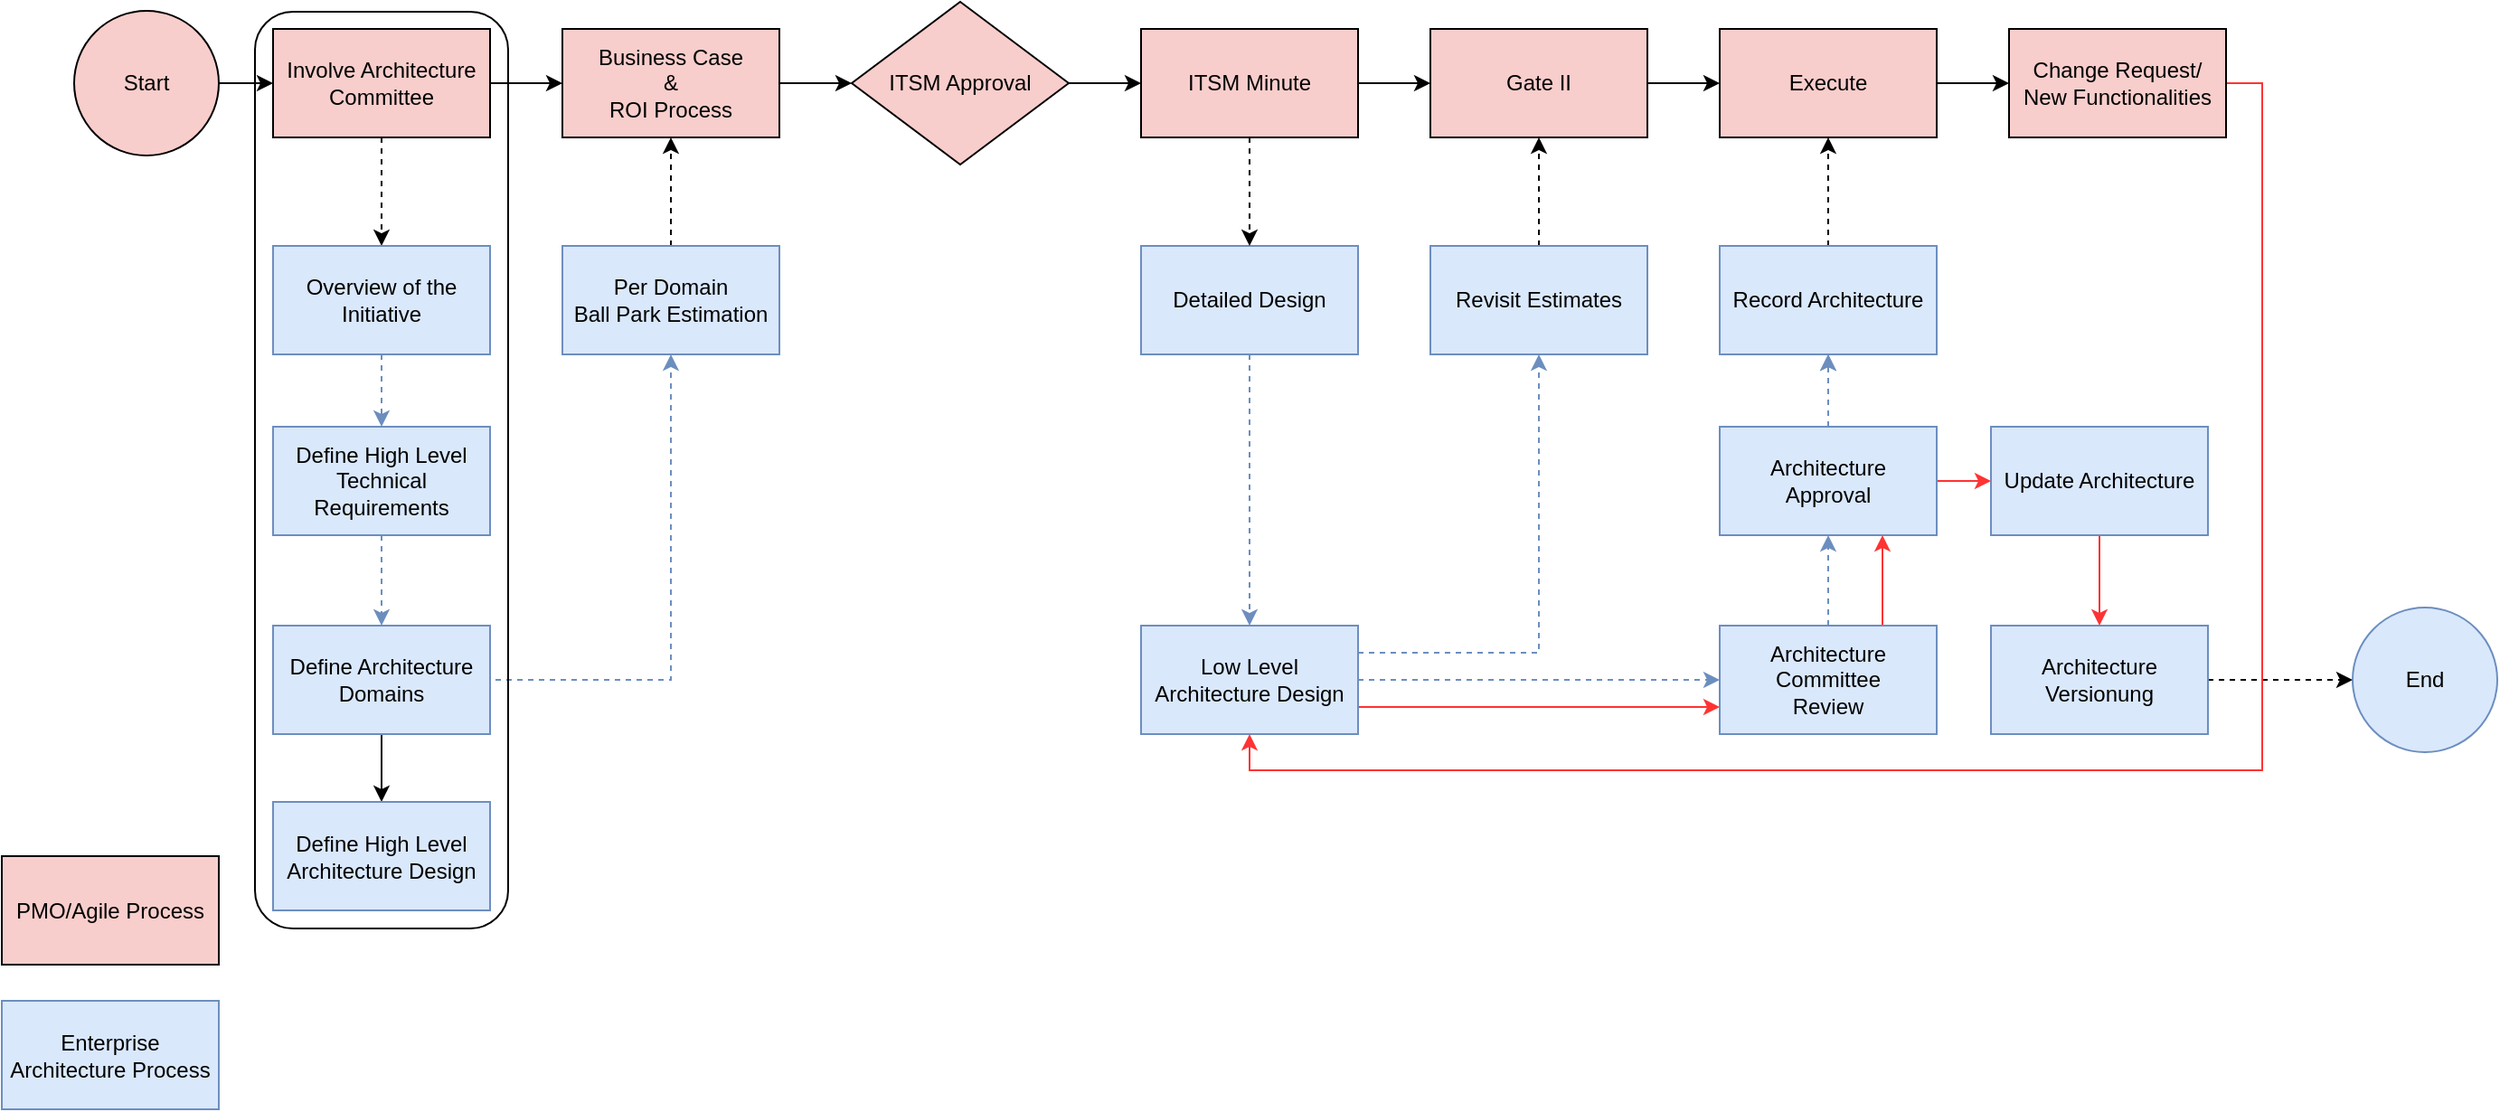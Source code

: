 <mxfile version="10.6.9" type="github"><diagram id="PGXS3o73AXfqK9U6JzCB" name="Page-1"><mxGraphModel dx="873" dy="567" grid="1" gridSize="10" guides="1" tooltips="1" connect="1" arrows="1" fold="1" page="1" pageScale="1" pageWidth="827" pageHeight="1169" math="0" shadow="0"><root><mxCell id="0"/><mxCell id="1" parent="0"/><mxCell id="40D6OM1rh5TIewcYgwP0-1" value="" style="edgeStyle=orthogonalEdgeStyle;rounded=0;html=1;startArrow=none;startFill=0;jettySize=auto;orthogonalLoop=1;dashed=1;fillColor=#dae8fc;strokeColor=#6c8ebf;" edge="1" parent="1" source="40D6OM1rh5TIewcYgwP0-43" target="40D6OM1rh5TIewcYgwP0-47"><mxGeometry relative="1" as="geometry"/></mxCell><mxCell id="40D6OM1rh5TIewcYgwP0-2" style="edgeStyle=orthogonalEdgeStyle;rounded=0;html=1;exitX=0.75;exitY=0;entryX=0.75;entryY=1;startArrow=none;startFill=0;jettySize=auto;orthogonalLoop=1;strokeColor=#FF3333;fillColor=#dae8fc;" edge="1" parent="1" source="40D6OM1rh5TIewcYgwP0-3" target="40D6OM1rh5TIewcYgwP0-43"><mxGeometry relative="1" as="geometry"/></mxCell><mxCell id="40D6OM1rh5TIewcYgwP0-3" value="Architecture Committee&lt;br&gt;Review&lt;br&gt;" style="rounded=0;whiteSpace=wrap;html=1;fillColor=#dae8fc;strokeColor=#6c8ebf;" vertex="1" parent="1"><mxGeometry x="950" y="345" width="120" height="60" as="geometry"/></mxCell><mxCell id="40D6OM1rh5TIewcYgwP0-4" value="" style="edgeStyle=orthogonalEdgeStyle;rounded=0;html=1;startArrow=none;startFill=0;jettySize=auto;orthogonalLoop=1;strokeColor=#000000;dashed=1;" edge="1" parent="1" source="40D6OM1rh5TIewcYgwP0-5"><mxGeometry relative="1" as="geometry"><mxPoint x="1300" y="375" as="targetPoint"/></mxGeometry></mxCell><mxCell id="40D6OM1rh5TIewcYgwP0-5" value="Architecture Versionung&lt;br&gt;" style="rounded=0;whiteSpace=wrap;html=1;fillColor=#dae8fc;strokeColor=#6c8ebf;" vertex="1" parent="1"><mxGeometry x="1100" y="345" width="120" height="60" as="geometry"/></mxCell><mxCell id="40D6OM1rh5TIewcYgwP0-6" value="" style="edgeStyle=orthogonalEdgeStyle;rounded=0;html=1;startArrow=none;startFill=0;jettySize=auto;orthogonalLoop=1;strokeColor=#000000;fillColor=#f8cecc;" edge="1" parent="1" source="40D6OM1rh5TIewcYgwP0-7" target="40D6OM1rh5TIewcYgwP0-46"><mxGeometry relative="1" as="geometry"/></mxCell><mxCell id="40D6OM1rh5TIewcYgwP0-7" value="Execute" style="rounded=0;whiteSpace=wrap;html=1;fillColor=#f8cecc;strokeColor=#000000;" vertex="1" parent="1"><mxGeometry x="950" y="15" width="120" height="60" as="geometry"/></mxCell><mxCell id="40D6OM1rh5TIewcYgwP0-8" value="" style="edgeStyle=orthogonalEdgeStyle;rounded=0;html=1;jettySize=auto;orthogonalLoop=1;exitX=1;exitY=0.25;dashed=1;fillColor=#dae8fc;strokeColor=#6c8ebf;" edge="1" parent="1" source="40D6OM1rh5TIewcYgwP0-15" target="40D6OM1rh5TIewcYgwP0-12"><mxGeometry relative="1" as="geometry"><Array as="points"><mxPoint x="850" y="360.5"/></Array></mxGeometry></mxCell><mxCell id="40D6OM1rh5TIewcYgwP0-9" value="" style="edgeStyle=orthogonalEdgeStyle;rounded=0;html=1;startArrow=none;startFill=0;jettySize=auto;orthogonalLoop=1;dashed=1;fillColor=#dae8fc;strokeColor=#6c8ebf;" edge="1" parent="1" source="40D6OM1rh5TIewcYgwP0-10" target="40D6OM1rh5TIewcYgwP0-15"><mxGeometry relative="1" as="geometry"/></mxCell><mxCell id="40D6OM1rh5TIewcYgwP0-10" value="Detailed Design&lt;br&gt;" style="rounded=0;whiteSpace=wrap;html=1;fillColor=#dae8fc;strokeColor=#6c8ebf;" vertex="1" parent="1"><mxGeometry x="630" y="135" width="120" height="60" as="geometry"/></mxCell><mxCell id="40D6OM1rh5TIewcYgwP0-11" value="" style="edgeStyle=orthogonalEdgeStyle;rounded=0;html=1;startArrow=none;startFill=0;jettySize=auto;orthogonalLoop=1;dashed=1;" edge="1" parent="1" source="40D6OM1rh5TIewcYgwP0-12" target="40D6OM1rh5TIewcYgwP0-40"><mxGeometry relative="1" as="geometry"/></mxCell><mxCell id="40D6OM1rh5TIewcYgwP0-12" value="Revisit Estimates&lt;br&gt;" style="rounded=0;whiteSpace=wrap;html=1;fillColor=#dae8fc;strokeColor=#6c8ebf;" vertex="1" parent="1"><mxGeometry x="790" y="135" width="120" height="60" as="geometry"/></mxCell><mxCell id="40D6OM1rh5TIewcYgwP0-13" value="" style="edgeStyle=orthogonalEdgeStyle;rounded=0;html=1;startArrow=none;startFill=0;jettySize=auto;orthogonalLoop=1;entryX=0;entryY=0.5;dashed=1;fillColor=#dae8fc;strokeColor=#6c8ebf;" edge="1" parent="1" source="40D6OM1rh5TIewcYgwP0-15" target="40D6OM1rh5TIewcYgwP0-3"><mxGeometry relative="1" as="geometry"><mxPoint x="830" y="375.0" as="targetPoint"/></mxGeometry></mxCell><mxCell id="40D6OM1rh5TIewcYgwP0-14" style="edgeStyle=orthogonalEdgeStyle;rounded=0;html=1;exitX=1;exitY=0.75;entryX=0;entryY=0.75;startArrow=none;startFill=0;jettySize=auto;orthogonalLoop=1;strokeColor=#FF3333;fillColor=#dae8fc;" edge="1" parent="1" source="40D6OM1rh5TIewcYgwP0-15" target="40D6OM1rh5TIewcYgwP0-3"><mxGeometry relative="1" as="geometry"/></mxCell><mxCell id="40D6OM1rh5TIewcYgwP0-15" value="Low Level Architecture Design&lt;br&gt;" style="rounded=0;whiteSpace=wrap;html=1;fillColor=#dae8fc;strokeColor=#6c8ebf;" vertex="1" parent="1"><mxGeometry x="630" y="345" width="120" height="60" as="geometry"/></mxCell><mxCell id="40D6OM1rh5TIewcYgwP0-16" style="edgeStyle=orthogonalEdgeStyle;rounded=0;html=1;startArrow=none;startFill=0;jettySize=auto;orthogonalLoop=1;strokeColor=#FF3333;fillColor=#dae8fc;" edge="1" parent="1" source="40D6OM1rh5TIewcYgwP0-17" target="40D6OM1rh5TIewcYgwP0-5"><mxGeometry relative="1" as="geometry"/></mxCell><mxCell id="40D6OM1rh5TIewcYgwP0-17" value="Update Architecture&lt;br&gt;" style="rounded=0;whiteSpace=wrap;html=1;fillColor=#dae8fc;strokeColor=#6c8ebf;" vertex="1" parent="1"><mxGeometry x="1100" y="235" width="120" height="60" as="geometry"/></mxCell><mxCell id="40D6OM1rh5TIewcYgwP0-18" value="" style="edgeStyle=orthogonalEdgeStyle;rounded=0;html=1;jettySize=auto;orthogonalLoop=1;dashed=1;" edge="1" parent="1" source="40D6OM1rh5TIewcYgwP0-32" target="40D6OM1rh5TIewcYgwP0-22"><mxGeometry relative="1" as="geometry"/></mxCell><mxCell id="40D6OM1rh5TIewcYgwP0-19" value="Start" style="ellipse;whiteSpace=wrap;html=1;aspect=fixed;fillColor=#f8cecc;strokeColor=#000000;" vertex="1" parent="1"><mxGeometry x="40" y="5" width="80" height="80" as="geometry"/></mxCell><mxCell id="40D6OM1rh5TIewcYgwP0-20" value="" style="edgeStyle=orthogonalEdgeStyle;rounded=0;html=1;jettySize=auto;orthogonalLoop=1;exitX=1;exitY=0.75;entryX=0.5;entryY=1;dashed=1;fillColor=#dae8fc;strokeColor=#6c8ebf;" edge="1" parent="1" source="40D6OM1rh5TIewcYgwP0-26" target="40D6OM1rh5TIewcYgwP0-28"><mxGeometry relative="1" as="geometry"><Array as="points"><mxPoint x="270" y="375"/><mxPoint x="370" y="375"/></Array></mxGeometry></mxCell><mxCell id="40D6OM1rh5TIewcYgwP0-21" value="" style="edgeStyle=orthogonalEdgeStyle;rounded=0;html=1;jettySize=auto;orthogonalLoop=1;dashed=1;fillColor=#dae8fc;strokeColor=#6c8ebf;" edge="1" parent="1" source="40D6OM1rh5TIewcYgwP0-22" target="40D6OM1rh5TIewcYgwP0-24"><mxGeometry relative="1" as="geometry"/></mxCell><mxCell id="40D6OM1rh5TIewcYgwP0-22" value="Overview of the Initiative&lt;br&gt;" style="rounded=0;whiteSpace=wrap;html=1;fillColor=#dae8fc;strokeColor=#6c8ebf;" vertex="1" parent="1"><mxGeometry x="150" y="135" width="120" height="60" as="geometry"/></mxCell><mxCell id="40D6OM1rh5TIewcYgwP0-23" value="" style="edgeStyle=orthogonalEdgeStyle;rounded=0;html=1;startArrow=none;startFill=0;jettySize=auto;orthogonalLoop=1;dashed=1;fillColor=#dae8fc;strokeColor=#6c8ebf;" edge="1" parent="1" source="40D6OM1rh5TIewcYgwP0-24" target="40D6OM1rh5TIewcYgwP0-26"><mxGeometry relative="1" as="geometry"/></mxCell><mxCell id="40D6OM1rh5TIewcYgwP0-24" value="Define High Level Technical Requirements&lt;br&gt;" style="rounded=0;whiteSpace=wrap;html=1;fillColor=#dae8fc;strokeColor=#6c8ebf;" vertex="1" parent="1"><mxGeometry x="150" y="235" width="120" height="60" as="geometry"/></mxCell><mxCell id="40D6OM1rh5TIewcYgwP0-25" value="" style="edgeStyle=orthogonalEdgeStyle;rounded=0;html=1;jettySize=auto;orthogonalLoop=1;" edge="1" parent="1" source="40D6OM1rh5TIewcYgwP0-26" target="40D6OM1rh5TIewcYgwP0-53"><mxGeometry relative="1" as="geometry"/></mxCell><mxCell id="40D6OM1rh5TIewcYgwP0-26" value="Define Architecture Domains&lt;br&gt;" style="rounded=0;whiteSpace=wrap;html=1;fillColor=#dae8fc;strokeColor=#6c8ebf;" vertex="1" parent="1"><mxGeometry x="150" y="345" width="120" height="60" as="geometry"/></mxCell><mxCell id="40D6OM1rh5TIewcYgwP0-27" value="" style="edgeStyle=orthogonalEdgeStyle;rounded=0;html=1;jettySize=auto;orthogonalLoop=1;entryX=0.5;entryY=1;dashed=1;" edge="1" parent="1" source="40D6OM1rh5TIewcYgwP0-28" target="40D6OM1rh5TIewcYgwP0-35"><mxGeometry relative="1" as="geometry"><mxPoint x="510" y="45" as="targetPoint"/></mxGeometry></mxCell><mxCell id="40D6OM1rh5TIewcYgwP0-28" value="Per Domain&lt;br&gt;Ball Park Estimation" style="rounded=0;whiteSpace=wrap;html=1;fillColor=#dae8fc;strokeColor=#6c8ebf;" vertex="1" parent="1"><mxGeometry x="310" y="135" width="120" height="60" as="geometry"/></mxCell><mxCell id="40D6OM1rh5TIewcYgwP0-29" value="" style="edgeStyle=orthogonalEdgeStyle;rounded=0;html=1;startArrow=none;startFill=0;jettySize=auto;orthogonalLoop=1;fillColor=#f8cecc;strokeColor=#000000;" edge="1" parent="1" source="40D6OM1rh5TIewcYgwP0-30" target="40D6OM1rh5TIewcYgwP0-38"><mxGeometry relative="1" as="geometry"/></mxCell><mxCell id="40D6OM1rh5TIewcYgwP0-30" value="ITSM Approval" style="rhombus;whiteSpace=wrap;html=1;fillColor=#f8cecc;strokeColor=#000000;" vertex="1" parent="1"><mxGeometry x="470" width="120" height="90" as="geometry"/></mxCell><mxCell id="40D6OM1rh5TIewcYgwP0-31" value="" style="edgeStyle=orthogonalEdgeStyle;rounded=0;html=1;startArrow=none;startFill=0;jettySize=auto;orthogonalLoop=1;fillColor=#f8cecc;strokeColor=#000000;" edge="1" parent="1" source="40D6OM1rh5TIewcYgwP0-32" target="40D6OM1rh5TIewcYgwP0-35"><mxGeometry relative="1" as="geometry"/></mxCell><mxCell id="40D6OM1rh5TIewcYgwP0-32" value="Involve Architecture Committee&lt;br&gt;" style="rounded=0;whiteSpace=wrap;html=1;fillColor=#f8cecc;strokeColor=#000000;" vertex="1" parent="1"><mxGeometry x="150" y="15" width="120" height="60" as="geometry"/></mxCell><mxCell id="40D6OM1rh5TIewcYgwP0-33" value="" style="edgeStyle=orthogonalEdgeStyle;rounded=0;html=1;jettySize=auto;orthogonalLoop=1;fillColor=#f8cecc;strokeColor=#000000;" edge="1" parent="1" source="40D6OM1rh5TIewcYgwP0-19" target="40D6OM1rh5TIewcYgwP0-32"><mxGeometry relative="1" as="geometry"><mxPoint x="119.998" y="44.588" as="sourcePoint"/><mxPoint x="509.588" y="205" as="targetPoint"/></mxGeometry></mxCell><mxCell id="40D6OM1rh5TIewcYgwP0-34" value="" style="edgeStyle=orthogonalEdgeStyle;rounded=0;html=1;startArrow=none;startFill=0;jettySize=auto;orthogonalLoop=1;fillColor=#f8cecc;strokeColor=#000000;" edge="1" parent="1" source="40D6OM1rh5TIewcYgwP0-35" target="40D6OM1rh5TIewcYgwP0-30"><mxGeometry relative="1" as="geometry"/></mxCell><mxCell id="40D6OM1rh5TIewcYgwP0-35" value="Business Case &lt;br&gt;&amp;amp; &lt;br&gt;ROI Process" style="rounded=0;whiteSpace=wrap;html=1;fillColor=#f8cecc;strokeColor=#000000;" vertex="1" parent="1"><mxGeometry x="310" y="15" width="120" height="60" as="geometry"/></mxCell><mxCell id="40D6OM1rh5TIewcYgwP0-36" value="" style="edgeStyle=orthogonalEdgeStyle;rounded=0;html=1;startArrow=none;startFill=0;jettySize=auto;orthogonalLoop=1;dashed=1;" edge="1" parent="1" source="40D6OM1rh5TIewcYgwP0-38"><mxGeometry relative="1" as="geometry"><mxPoint x="690" y="135" as="targetPoint"/></mxGeometry></mxCell><mxCell id="40D6OM1rh5TIewcYgwP0-37" value="" style="edgeStyle=orthogonalEdgeStyle;rounded=0;html=1;startArrow=none;startFill=0;jettySize=auto;orthogonalLoop=1;fillColor=#f8cecc;strokeColor=#000000;" edge="1" parent="1" source="40D6OM1rh5TIewcYgwP0-38" target="40D6OM1rh5TIewcYgwP0-40"><mxGeometry relative="1" as="geometry"/></mxCell><mxCell id="40D6OM1rh5TIewcYgwP0-38" value="ITSM Minute" style="rounded=0;whiteSpace=wrap;html=1;fillColor=#f8cecc;strokeColor=#000000;" vertex="1" parent="1"><mxGeometry x="630" y="15" width="120" height="60" as="geometry"/></mxCell><mxCell id="40D6OM1rh5TIewcYgwP0-39" value="" style="edgeStyle=orthogonalEdgeStyle;rounded=0;html=1;startArrow=none;startFill=0;jettySize=auto;orthogonalLoop=1;fillColor=#f8cecc;strokeColor=#000000;" edge="1" parent="1" source="40D6OM1rh5TIewcYgwP0-40" target="40D6OM1rh5TIewcYgwP0-7"><mxGeometry relative="1" as="geometry"/></mxCell><mxCell id="40D6OM1rh5TIewcYgwP0-40" value="Gate II" style="rounded=0;whiteSpace=wrap;html=1;fillColor=#f8cecc;strokeColor=#000000;" vertex="1" parent="1"><mxGeometry x="790" y="15" width="120" height="60" as="geometry"/></mxCell><mxCell id="40D6OM1rh5TIewcYgwP0-41" value="" style="edgeStyle=orthogonalEdgeStyle;rounded=0;html=1;startArrow=none;startFill=0;jettySize=auto;orthogonalLoop=1;entryX=0.5;entryY=1;dashed=1;" edge="1" parent="1" source="40D6OM1rh5TIewcYgwP0-47" target="40D6OM1rh5TIewcYgwP0-7"><mxGeometry relative="1" as="geometry"><mxPoint x="1010" y="155" as="targetPoint"/></mxGeometry></mxCell><mxCell id="40D6OM1rh5TIewcYgwP0-42" value="" style="edgeStyle=orthogonalEdgeStyle;rounded=0;html=1;startArrow=none;startFill=0;jettySize=auto;orthogonalLoop=1;strokeColor=#FF3333;entryX=0;entryY=0.5;fillColor=#dae8fc;" edge="1" parent="1" source="40D6OM1rh5TIewcYgwP0-43" target="40D6OM1rh5TIewcYgwP0-17"><mxGeometry relative="1" as="geometry"/></mxCell><mxCell id="40D6OM1rh5TIewcYgwP0-43" value="Architecture &lt;br&gt;Approval&lt;br&gt;" style="rounded=0;whiteSpace=wrap;html=1;fillColor=#dae8fc;strokeColor=#6c8ebf;" vertex="1" parent="1"><mxGeometry x="950" y="235" width="120" height="60" as="geometry"/></mxCell><mxCell id="40D6OM1rh5TIewcYgwP0-44" value="" style="edgeStyle=orthogonalEdgeStyle;rounded=0;html=1;startArrow=none;startFill=0;jettySize=auto;orthogonalLoop=1;dashed=1;fillColor=#dae8fc;strokeColor=#6c8ebf;" edge="1" parent="1" source="40D6OM1rh5TIewcYgwP0-3" target="40D6OM1rh5TIewcYgwP0-43"><mxGeometry relative="1" as="geometry"><mxPoint x="1010.143" y="345.0" as="sourcePoint"/><mxPoint x="970.143" y="35" as="targetPoint"/></mxGeometry></mxCell><mxCell id="40D6OM1rh5TIewcYgwP0-45" style="edgeStyle=orthogonalEdgeStyle;rounded=0;html=1;entryX=0.5;entryY=1;startArrow=none;startFill=0;jettySize=auto;orthogonalLoop=1;strokeColor=#FF3333;" edge="1" parent="1" source="40D6OM1rh5TIewcYgwP0-46" target="40D6OM1rh5TIewcYgwP0-15"><mxGeometry relative="1" as="geometry"><Array as="points"><mxPoint x="1250" y="45"/><mxPoint x="1250" y="425"/><mxPoint x="690" y="425"/></Array></mxGeometry></mxCell><mxCell id="40D6OM1rh5TIewcYgwP0-46" value="Change Request/&lt;br&gt;New Functionalities" style="rounded=0;whiteSpace=wrap;html=1;fillColor=#f8cecc;strokeColor=#000000;" vertex="1" parent="1"><mxGeometry x="1110" y="15" width="120" height="60" as="geometry"/></mxCell><mxCell id="40D6OM1rh5TIewcYgwP0-47" value="Record Architecture&lt;br&gt;" style="rounded=0;whiteSpace=wrap;html=1;fillColor=#dae8fc;strokeColor=#6c8ebf;" vertex="1" parent="1"><mxGeometry x="950" y="135" width="120" height="60" as="geometry"/></mxCell><mxCell id="40D6OM1rh5TIewcYgwP0-48" value="" style="edgeStyle=orthogonalEdgeStyle;rounded=0;html=1;startArrow=none;startFill=0;jettySize=auto;orthogonalLoop=1;entryX=0.5;entryY=1;dashed=1;fillColor=#dae8fc;strokeColor=#6c8ebf;" edge="1" parent="1" source="40D6OM1rh5TIewcYgwP0-43" target="40D6OM1rh5TIewcYgwP0-47"><mxGeometry relative="1" as="geometry"><mxPoint x="1010" y="235" as="sourcePoint"/><mxPoint x="1010" y="75.333" as="targetPoint"/></mxGeometry></mxCell><mxCell id="40D6OM1rh5TIewcYgwP0-49" value="End" style="ellipse;whiteSpace=wrap;html=1;aspect=fixed;fillColor=#dae8fc;strokeColor=#6c8ebf;" vertex="1" parent="1"><mxGeometry x="1300" y="335" width="80" height="80" as="geometry"/></mxCell><mxCell id="40D6OM1rh5TIewcYgwP0-50" value="PMO/Agile Process&lt;br&gt;" style="rounded=0;whiteSpace=wrap;html=1;fillColor=#f8cecc;strokeColor=#000000;" vertex="1" parent="1"><mxGeometry y="472.5" width="120" height="60" as="geometry"/></mxCell><mxCell id="40D6OM1rh5TIewcYgwP0-51" value="Enterprise Architecture Process&lt;br&gt;" style="rounded=0;whiteSpace=wrap;html=1;fillColor=#dae8fc;strokeColor=#6c8ebf;" vertex="1" parent="1"><mxGeometry y="552.5" width="120" height="60" as="geometry"/></mxCell><mxCell id="40D6OM1rh5TIewcYgwP0-52" value="&lt;br&gt;&lt;br&gt;&lt;br&gt;&lt;br&gt;&lt;br&gt;&lt;br&gt;&lt;br&gt;&lt;br&gt;&lt;br&gt;&lt;br&gt;&lt;br&gt;&lt;br&gt;&lt;br&gt;&lt;br&gt;&lt;br&gt;&lt;br&gt;" style="rounded=1;whiteSpace=wrap;html=1;strokeColor=#000000;fillColor=none;" vertex="1" parent="1"><mxGeometry x="140" y="5.5" width="140" height="507" as="geometry"/></mxCell><mxCell id="40D6OM1rh5TIewcYgwP0-53" value="Define High Level Architecture Design&lt;br&gt;" style="rounded=0;whiteSpace=wrap;html=1;fillColor=#dae8fc;strokeColor=#6c8ebf;" vertex="1" parent="1"><mxGeometry x="150" y="442.5" width="120" height="60" as="geometry"/></mxCell></root></mxGraphModel></diagram></mxfile>